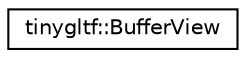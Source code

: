 digraph "Graphical Class Hierarchy"
{
  edge [fontname="Helvetica",fontsize="10",labelfontname="Helvetica",labelfontsize="10"];
  node [fontname="Helvetica",fontsize="10",shape=record];
  rankdir="LR";
  Node0 [label="tinygltf::BufferView",height=0.2,width=0.4,color="black", fillcolor="white", style="filled",URL="$structtinygltf_1_1BufferView.html"];
}
